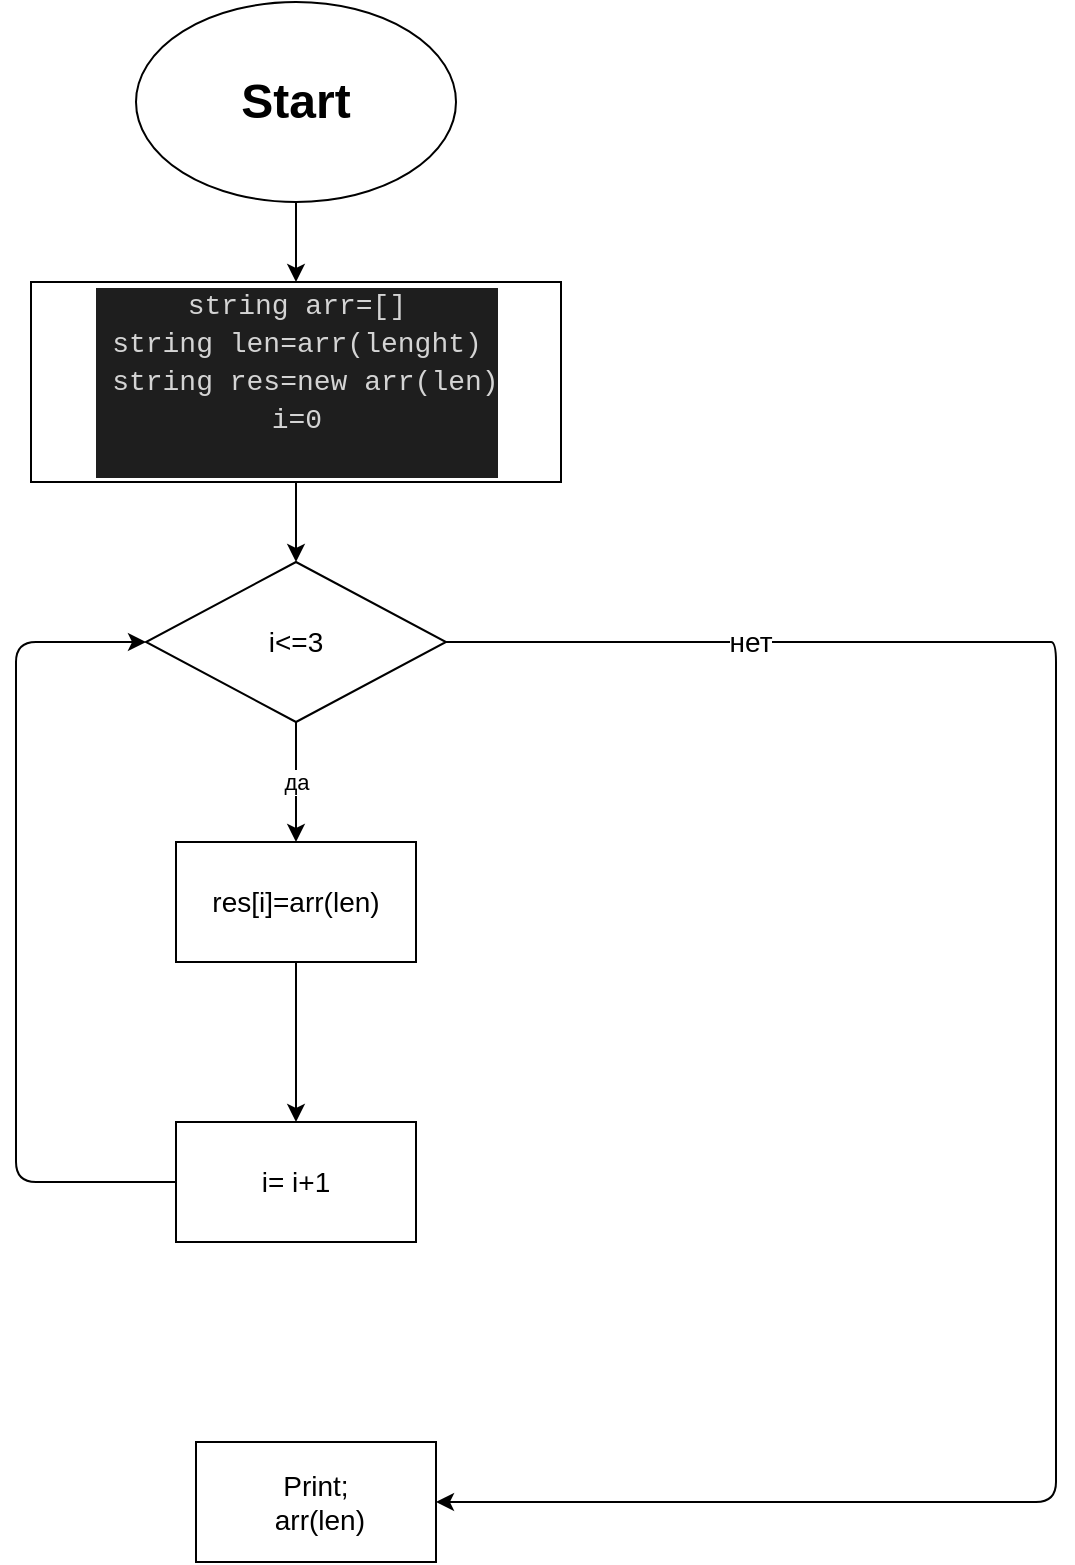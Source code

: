 <mxfile>
    <diagram id="bW8WKH3x1Hn2uceVedyX" name="Страница 1">
        <mxGraphModel dx="1074" dy="484" grid="1" gridSize="10" guides="1" tooltips="1" connect="1" arrows="1" fold="1" page="1" pageScale="1" pageWidth="827" pageHeight="1169" math="0" shadow="0">
            <root>
                <mxCell id="0"/>
                <mxCell id="1" parent="0"/>
                <mxCell id="4" value="" style="edgeStyle=none;html=1;" edge="1" parent="1" source="2" target="3">
                    <mxGeometry relative="1" as="geometry"/>
                </mxCell>
                <mxCell id="2" value="&lt;h1&gt;Start&lt;/h1&gt;" style="ellipse;whiteSpace=wrap;html=1;" vertex="1" parent="1">
                    <mxGeometry x="300" y="10" width="160" height="100" as="geometry"/>
                </mxCell>
                <mxCell id="6" value="" style="edgeStyle=none;html=1;" edge="1" parent="1" source="3" target="5">
                    <mxGeometry relative="1" as="geometry"/>
                </mxCell>
                <mxCell id="3" value="&lt;div style=&quot;color: rgb(212 , 212 , 212) ; background-color: rgb(30 , 30 , 30) ; font-family: &amp;#34;consolas&amp;#34; , &amp;#34;courier new&amp;#34; , monospace ; font-size: 14px ; line-height: 19px&quot;&gt;string arr=[]&lt;/div&gt;&lt;div style=&quot;color: rgb(212 , 212 , 212) ; background-color: rgb(30 , 30 , 30) ; font-family: &amp;#34;consolas&amp;#34; , &amp;#34;courier new&amp;#34; , monospace ; font-size: 14px ; line-height: 19px&quot;&gt;string len=arr(lenght)&lt;/div&gt;&lt;div style=&quot;color: rgb(212 , 212 , 212) ; background-color: rgb(30 , 30 , 30) ; font-family: &amp;#34;consolas&amp;#34; , &amp;#34;courier new&amp;#34; , monospace ; font-size: 14px ; line-height: 19px&quot;&gt;&amp;nbsp;string res=new arr(len)&lt;/div&gt;&lt;div style=&quot;color: rgb(212 , 212 , 212) ; background-color: rgb(30 , 30 , 30) ; font-family: &amp;#34;consolas&amp;#34; , &amp;#34;courier new&amp;#34; , monospace ; font-size: 14px ; line-height: 19px&quot;&gt;i=0&lt;/div&gt;&lt;div style=&quot;color: rgb(212 , 212 , 212) ; background-color: rgb(30 , 30 , 30) ; font-family: &amp;#34;consolas&amp;#34; , &amp;#34;courier new&amp;#34; , monospace ; font-size: 14px ; line-height: 19px&quot;&gt;&lt;br&gt;&lt;/div&gt;" style="whiteSpace=wrap;html=1;" vertex="1" parent="1">
                    <mxGeometry x="247.5" y="150" width="265" height="100" as="geometry"/>
                </mxCell>
                <mxCell id="8" value="да" style="edgeStyle=none;html=1;" edge="1" parent="1" source="5" target="7">
                    <mxGeometry relative="1" as="geometry">
                        <Array as="points">
                            <mxPoint x="380" y="400"/>
                        </Array>
                    </mxGeometry>
                </mxCell>
                <mxCell id="16" value="" style="edgeStyle=none;html=1;fontSize=14;" edge="1" parent="1" source="5" target="15">
                    <mxGeometry relative="1" as="geometry">
                        <Array as="points">
                            <mxPoint x="750" y="330"/>
                            <mxPoint x="760" y="330"/>
                            <mxPoint x="760" y="760"/>
                        </Array>
                    </mxGeometry>
                </mxCell>
                <mxCell id="17" value="нет" style="edgeLabel;html=1;align=center;verticalAlign=middle;resizable=0;points=[];fontSize=14;" vertex="1" connectable="0" parent="16">
                    <mxGeometry x="-0.709" relative="1" as="geometry">
                        <mxPoint as="offset"/>
                    </mxGeometry>
                </mxCell>
                <mxCell id="5" value="&lt;font style=&quot;font-size: 14px&quot;&gt;i&amp;lt;=3&lt;/font&gt;" style="rhombus;whiteSpace=wrap;html=1;" vertex="1" parent="1">
                    <mxGeometry x="305" y="290" width="150" height="80" as="geometry"/>
                </mxCell>
                <mxCell id="12" value="" style="edgeStyle=none;html=1;" edge="1" parent="1" source="7" target="11">
                    <mxGeometry relative="1" as="geometry"/>
                </mxCell>
                <mxCell id="7" value="&lt;font style=&quot;font-size: 14px&quot;&gt;res[i]=arr(len)&lt;/font&gt;" style="whiteSpace=wrap;html=1;" vertex="1" parent="1">
                    <mxGeometry x="320" y="430" width="120" height="60" as="geometry"/>
                </mxCell>
                <mxCell id="13" style="edgeStyle=none;html=1;entryX=0;entryY=0.5;entryDx=0;entryDy=0;" edge="1" parent="1" source="11" target="5">
                    <mxGeometry relative="1" as="geometry">
                        <Array as="points">
                            <mxPoint x="240" y="600"/>
                            <mxPoint x="240" y="560"/>
                            <mxPoint x="240" y="490"/>
                            <mxPoint x="240" y="330"/>
                        </Array>
                    </mxGeometry>
                </mxCell>
                <mxCell id="11" value="&lt;font style=&quot;font-size: 14px&quot;&gt;i= i+1&lt;/font&gt;" style="whiteSpace=wrap;html=1;" vertex="1" parent="1">
                    <mxGeometry x="320" y="570" width="120" height="60" as="geometry"/>
                </mxCell>
                <mxCell id="15" value="&lt;font style=&quot;font-size: 14px&quot;&gt;Print;&lt;br&gt;&amp;nbsp;arr(len)&lt;/font&gt;" style="whiteSpace=wrap;html=1;" vertex="1" parent="1">
                    <mxGeometry x="330" y="730" width="120" height="60" as="geometry"/>
                </mxCell>
            </root>
        </mxGraphModel>
    </diagram>
</mxfile>